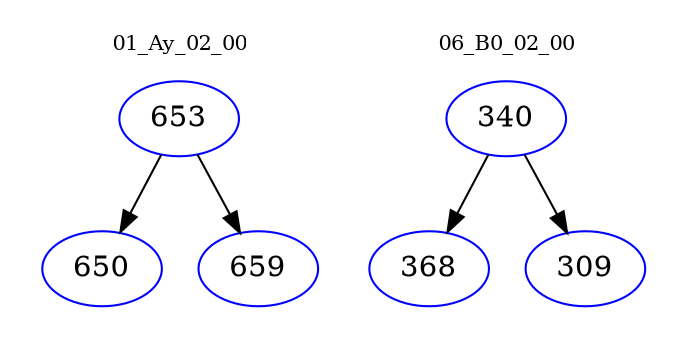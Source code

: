 digraph{
subgraph cluster_0 {
color = white
label = "01_Ay_02_00";
fontsize=10;
T0_653 [label="653", color="blue"]
T0_653 -> T0_650 [color="black"]
T0_650 [label="650", color="blue"]
T0_653 -> T0_659 [color="black"]
T0_659 [label="659", color="blue"]
}
subgraph cluster_1 {
color = white
label = "06_B0_02_00";
fontsize=10;
T1_340 [label="340", color="blue"]
T1_340 -> T1_368 [color="black"]
T1_368 [label="368", color="blue"]
T1_340 -> T1_309 [color="black"]
T1_309 [label="309", color="blue"]
}
}
